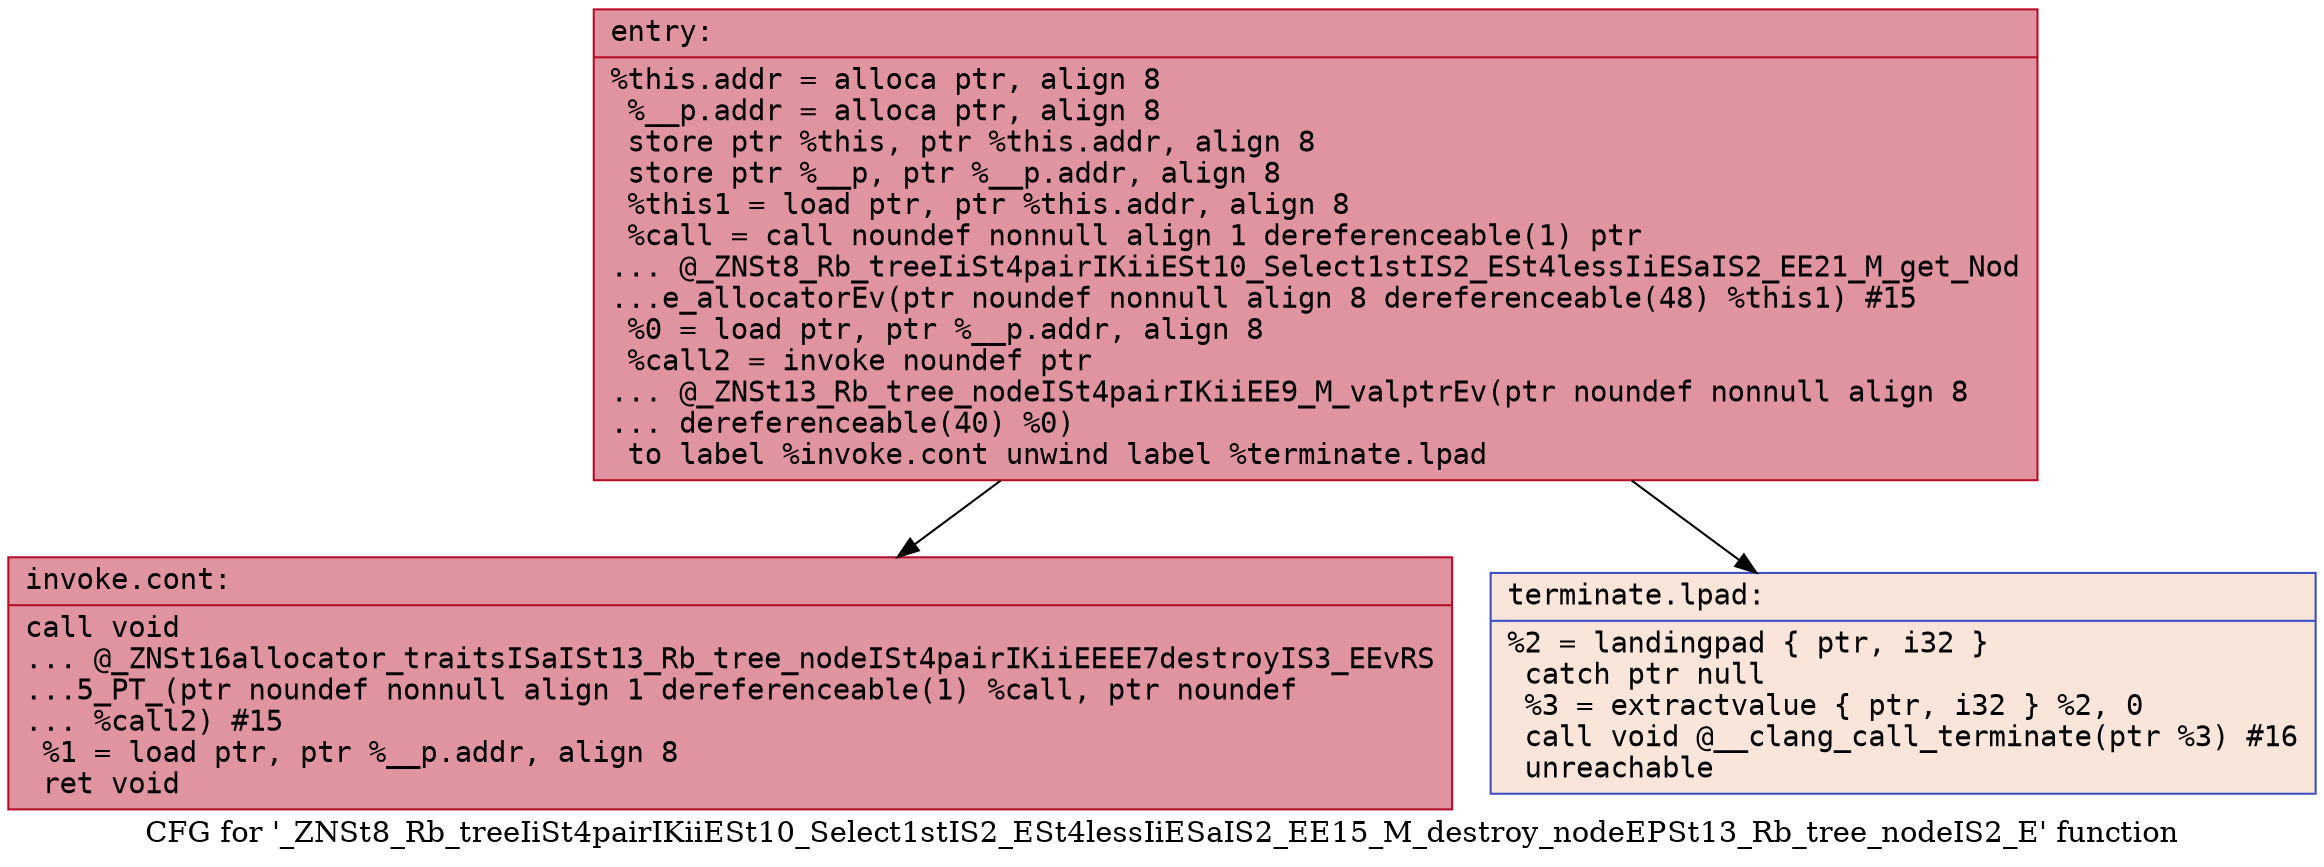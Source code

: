 digraph "CFG for '_ZNSt8_Rb_treeIiSt4pairIKiiESt10_Select1stIS2_ESt4lessIiESaIS2_EE15_M_destroy_nodeEPSt13_Rb_tree_nodeIS2_E' function" {
	label="CFG for '_ZNSt8_Rb_treeIiSt4pairIKiiESt10_Select1stIS2_ESt4lessIiESaIS2_EE15_M_destroy_nodeEPSt13_Rb_tree_nodeIS2_E' function";

	Node0x55ba304de810 [shape=record,color="#b70d28ff", style=filled, fillcolor="#b70d2870" fontname="Courier",label="{entry:\l|  %this.addr = alloca ptr, align 8\l  %__p.addr = alloca ptr, align 8\l  store ptr %this, ptr %this.addr, align 8\l  store ptr %__p, ptr %__p.addr, align 8\l  %this1 = load ptr, ptr %this.addr, align 8\l  %call = call noundef nonnull align 1 dereferenceable(1) ptr\l... @_ZNSt8_Rb_treeIiSt4pairIKiiESt10_Select1stIS2_ESt4lessIiESaIS2_EE21_M_get_Nod\l...e_allocatorEv(ptr noundef nonnull align 8 dereferenceable(48) %this1) #15\l  %0 = load ptr, ptr %__p.addr, align 8\l  %call2 = invoke noundef ptr\l... @_ZNSt13_Rb_tree_nodeISt4pairIKiiEE9_M_valptrEv(ptr noundef nonnull align 8\l... dereferenceable(40) %0)\l          to label %invoke.cont unwind label %terminate.lpad\l}"];
	Node0x55ba304de810 -> Node0x55ba304deb80[tooltip="entry -> invoke.cont\nProbability 100.00%" ];
	Node0x55ba304de810 -> Node0x55ba304dec00[tooltip="entry -> terminate.lpad\nProbability 0.00%" ];
	Node0x55ba304deb80 [shape=record,color="#b70d28ff", style=filled, fillcolor="#b70d2870" fontname="Courier",label="{invoke.cont:\l|  call void\l... @_ZNSt16allocator_traitsISaISt13_Rb_tree_nodeISt4pairIKiiEEEE7destroyIS3_EEvRS\l...5_PT_(ptr noundef nonnull align 1 dereferenceable(1) %call, ptr noundef\l... %call2) #15\l  %1 = load ptr, ptr %__p.addr, align 8\l  ret void\l}"];
	Node0x55ba304dec00 [shape=record,color="#3d50c3ff", style=filled, fillcolor="#f4c5ad70" fontname="Courier",label="{terminate.lpad:\l|  %2 = landingpad \{ ptr, i32 \}\l          catch ptr null\l  %3 = extractvalue \{ ptr, i32 \} %2, 0\l  call void @__clang_call_terminate(ptr %3) #16\l  unreachable\l}"];
}
